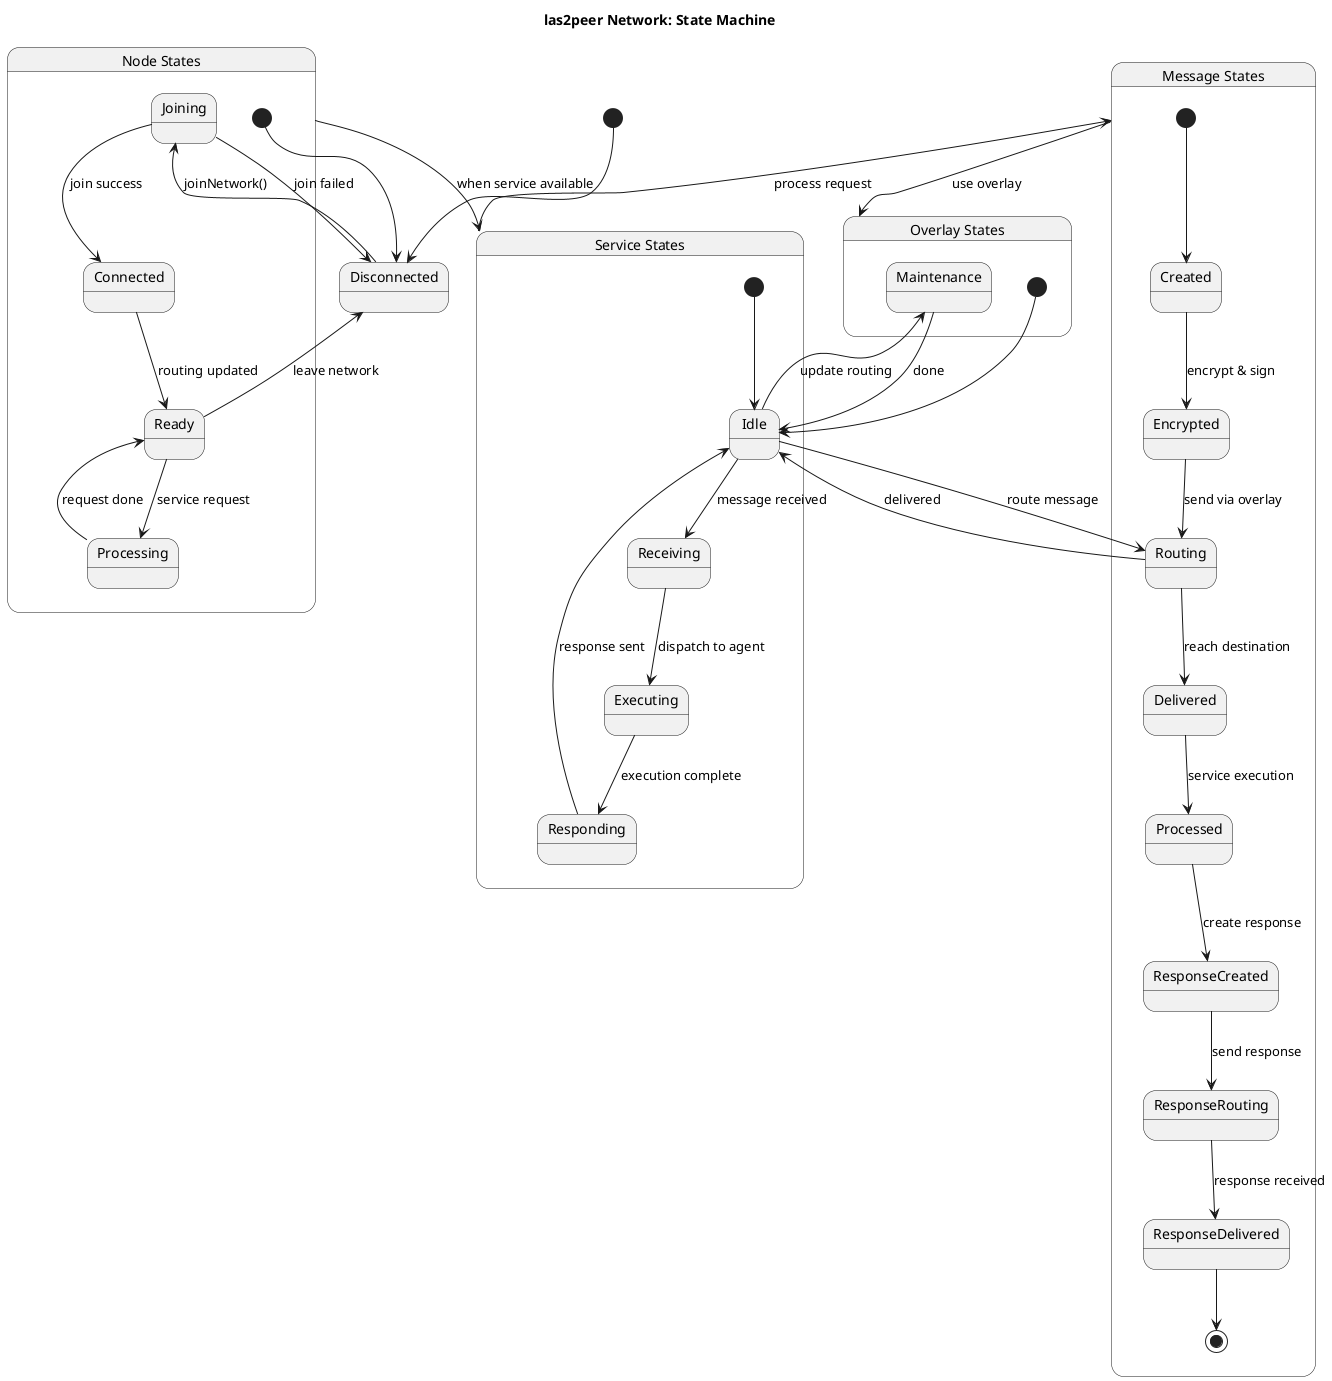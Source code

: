 @startuml
title las2peer Network: State Machine

[*] --> Disconnected

state "Node States" as Node {
  [*] --> Disconnected
  Disconnected --> Joining : joinNetwork()
  Joining --> Connected : join success
  Joining --> Disconnected : join failed
  Connected --> Ready : routing updated
  Ready --> Processing : service request
  Processing --> Ready : request done
  Ready --> Disconnected : leave network
}

state "Service States" as Service {
  [*] --> Idle
  Idle --> Receiving : message received
  Receiving --> Executing : dispatch to agent
  Executing --> Responding : execution complete
  Responding --> Idle : response sent
}

state "Message States" as Message {
  [*] --> Created
  Created --> Encrypted : encrypt & sign
  Encrypted --> Routing : send via overlay
  Routing --> Delivered : reach destination
  Delivered --> Processed : service execution
  Processed --> ResponseCreated : create response
  ResponseCreated --> ResponseRouting : send response
  ResponseRouting --> ResponseDelivered : response received
  ResponseDelivered --> [*]
}

state "Overlay States" as Overlay {
  [*] --> Idle
  Idle --> Routing : route message
  Routing --> Idle : delivered
  Idle --> Maintenance : update routing
  Maintenance --> Idle : done
}

Node --> Service : when service available
Service --> Message : process request
Message --> Overlay : use overlay

@enduml